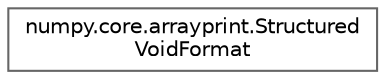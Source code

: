 digraph "Graphical Class Hierarchy"
{
 // LATEX_PDF_SIZE
  bgcolor="transparent";
  edge [fontname=Helvetica,fontsize=10,labelfontname=Helvetica,labelfontsize=10];
  node [fontname=Helvetica,fontsize=10,shape=box,height=0.2,width=0.4];
  rankdir="LR";
  Node0 [id="Node000000",label="numpy.core.arrayprint.Structured\lVoidFormat",height=0.2,width=0.4,color="grey40", fillcolor="white", style="filled",URL="$d0/d23/classnumpy_1_1core_1_1arrayprint_1_1StructuredVoidFormat.html",tooltip=" "];
}
